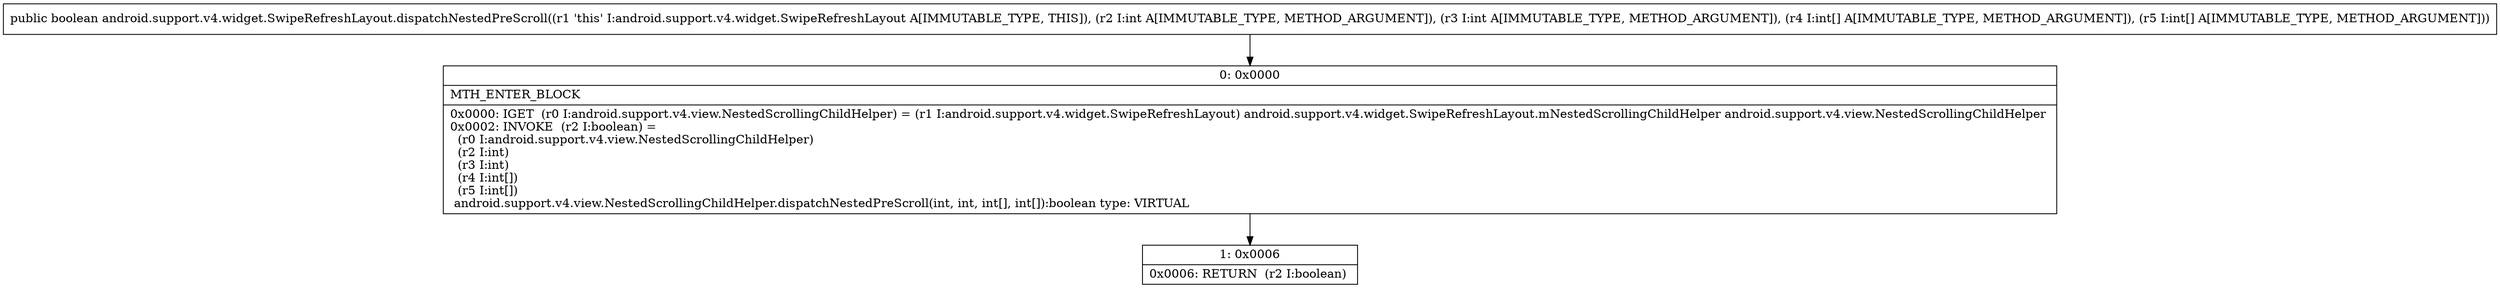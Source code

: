 digraph "CFG forandroid.support.v4.widget.SwipeRefreshLayout.dispatchNestedPreScroll(II[I[I)Z" {
Node_0 [shape=record,label="{0\:\ 0x0000|MTH_ENTER_BLOCK\l|0x0000: IGET  (r0 I:android.support.v4.view.NestedScrollingChildHelper) = (r1 I:android.support.v4.widget.SwipeRefreshLayout) android.support.v4.widget.SwipeRefreshLayout.mNestedScrollingChildHelper android.support.v4.view.NestedScrollingChildHelper \l0x0002: INVOKE  (r2 I:boolean) = \l  (r0 I:android.support.v4.view.NestedScrollingChildHelper)\l  (r2 I:int)\l  (r3 I:int)\l  (r4 I:int[])\l  (r5 I:int[])\l android.support.v4.view.NestedScrollingChildHelper.dispatchNestedPreScroll(int, int, int[], int[]):boolean type: VIRTUAL \l}"];
Node_1 [shape=record,label="{1\:\ 0x0006|0x0006: RETURN  (r2 I:boolean) \l}"];
MethodNode[shape=record,label="{public boolean android.support.v4.widget.SwipeRefreshLayout.dispatchNestedPreScroll((r1 'this' I:android.support.v4.widget.SwipeRefreshLayout A[IMMUTABLE_TYPE, THIS]), (r2 I:int A[IMMUTABLE_TYPE, METHOD_ARGUMENT]), (r3 I:int A[IMMUTABLE_TYPE, METHOD_ARGUMENT]), (r4 I:int[] A[IMMUTABLE_TYPE, METHOD_ARGUMENT]), (r5 I:int[] A[IMMUTABLE_TYPE, METHOD_ARGUMENT])) }"];
MethodNode -> Node_0;
Node_0 -> Node_1;
}

